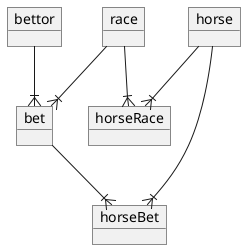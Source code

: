 @startuml

object race
object horse
object bettor
object bet

object horseRace
object horseBet

race --|{ bet
bettor --|{ bet

race --|{ horseRace
horse --|{ horseRace

bet--|{ horseBet
horse --|{ horseBet

@enduml